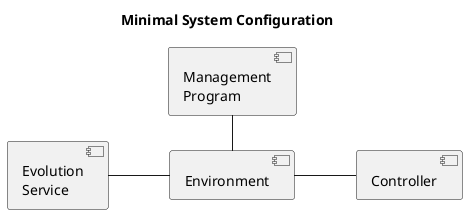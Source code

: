 @startuml
left to right direction

title Minimal System Configuration

[Management\nProgram] as mgmt
[Evolution\nService] as evo
[Environment] as env
[Controller] as ctrl

mgmt - env
evo -- env
env -- ctrl

@enduml